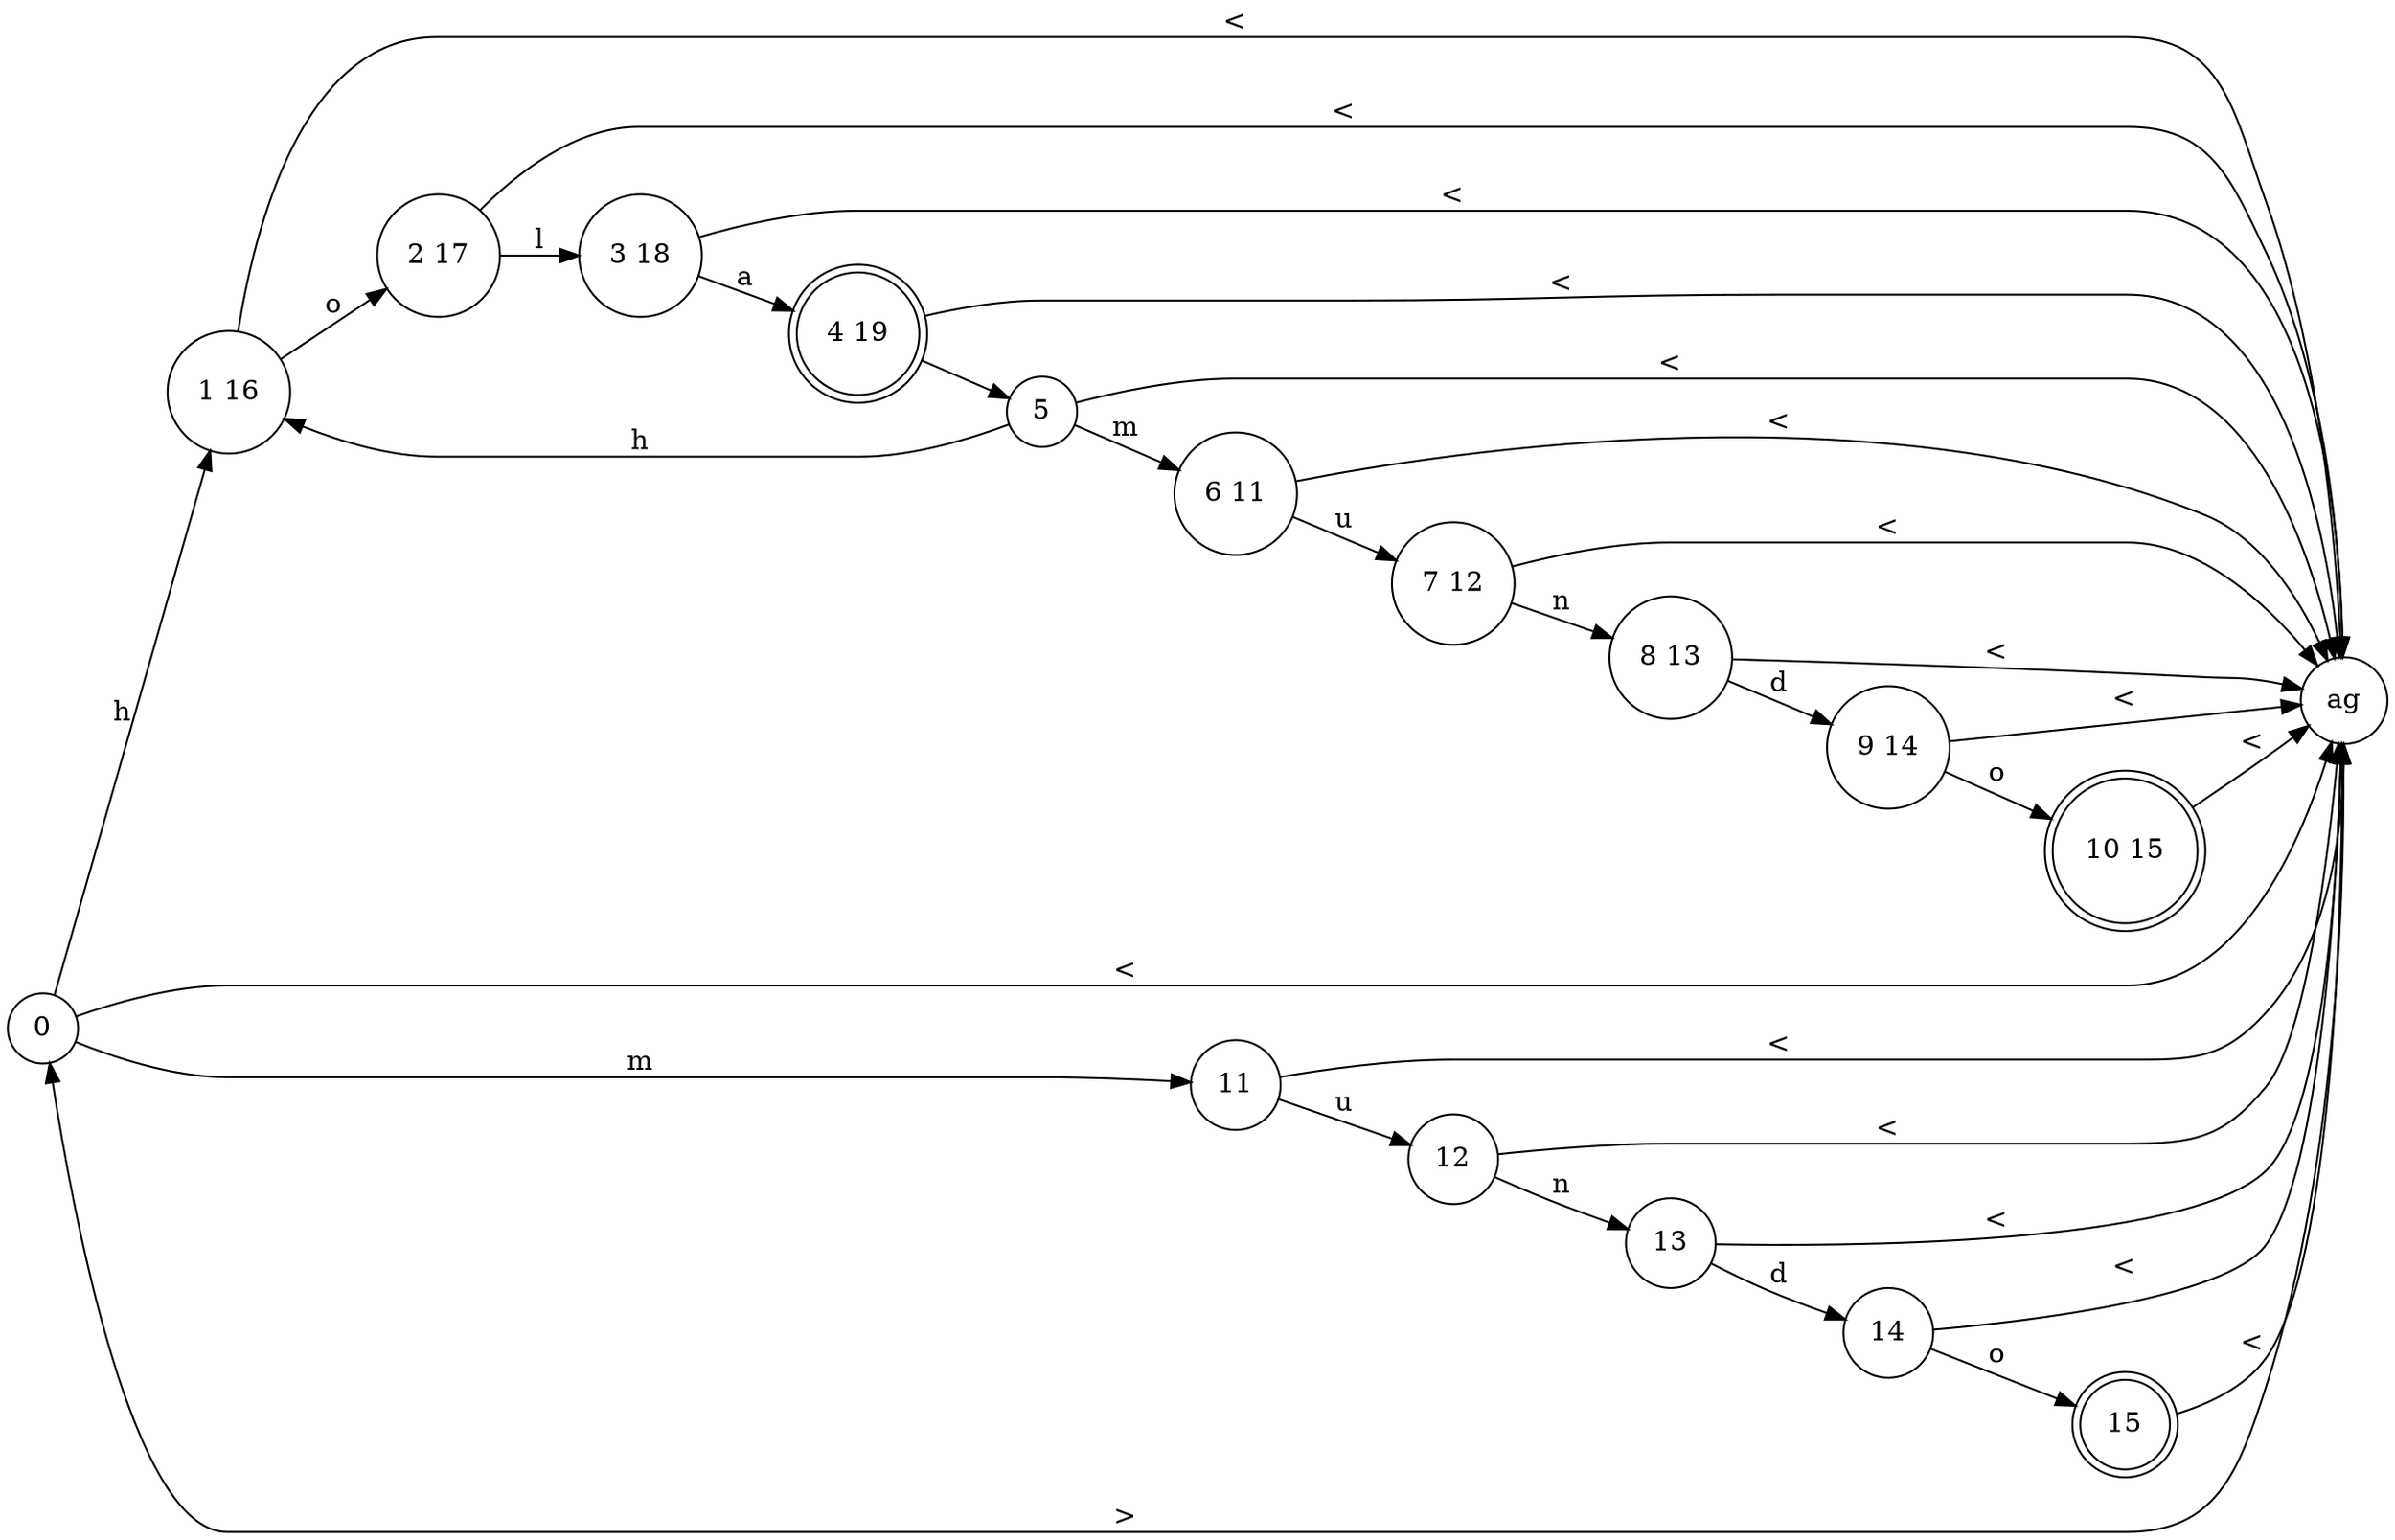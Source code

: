 digraph {
rankdir = "LR";
// NODES
node [shape=circle] Node_0[label="0"];
node [shape=circle] Node_1_16[label="1 16"];
node [shape=circle] Nodetag[label="ag"];
node [shape=circle] Node_11[label="11"];
node [shape=circle] Node_2_17[label="2 17"];
node [shape=circle] Node_12[label="12"];
node [shape=circle] Node_3_18[label="3 18"];
node [shape=circle] Node_13[label="13"];
node [shape=doublecircle] Node_4_19[label="4 19"];
node [shape=circle] Node_14[label="14"];
node [shape=circle] Node_5[label="5"];
node [shape=doublecircle] Node_15[label="15"];
node [shape=circle] Node_6_11[label="6 11"];
node [shape=circle] Node_7_12[label="7 12"];
node [shape=circle] Node_8_13[label="8 13"];
node [shape=circle] Node_9_14[label="9 14"];
node [shape=doublecircle] Node_10_15[label="10 15"];

// TRANSITIONS
Node_0 -> Node_1_16 [label="h"];
Node_0 -> Nodetag [label="<"];
Node_0 -> Node_11 [label="m"];
Node_1_16 -> Nodetag [label="<"];
Node_1_16 -> Node_2_17 [label="o"];
Nodetag -> Node_0 [label=">"];
Node_11 -> Node_12 [label="u"];
Node_11 -> Nodetag [label="<"];
Node_2_17 -> Nodetag [label="<"];
Node_2_17 -> Node_3_18 [label="l"];
Node_12 -> Nodetag [label="<"];
Node_12 -> Node_13 [label="n"];
Node_3_18 -> Node_4_19 [label="a"];
Node_3_18 -> Nodetag [label="<"];
Node_13 -> Node_14 [label="d"];
Node_13 -> Nodetag [label="<"];
Node_4_19 -> Node_5 [label=" "];
Node_4_19 -> Nodetag [label="<"];
Node_14 -> Nodetag [label="<"];
Node_14 -> Node_15 [label="o"];
Node_5 -> Node_1_16 [label="h"];
Node_5 -> Nodetag [label="<"];
Node_5 -> Node_6_11 [label="m"];
Node_15 -> Nodetag [label="<"];
Node_6_11 -> Node_7_12 [label="u"];
Node_6_11 -> Nodetag [label="<"];
Node_7_12 -> Nodetag [label="<"];
Node_7_12 -> Node_8_13 [label="n"];
Node_8_13 -> Node_9_14 [label="d"];
Node_8_13 -> Nodetag [label="<"];
Node_9_14 -> Nodetag [label="<"];
Node_9_14 -> Node_10_15 [label="o"];
Node_10_15 -> Nodetag [label="<"];
}
